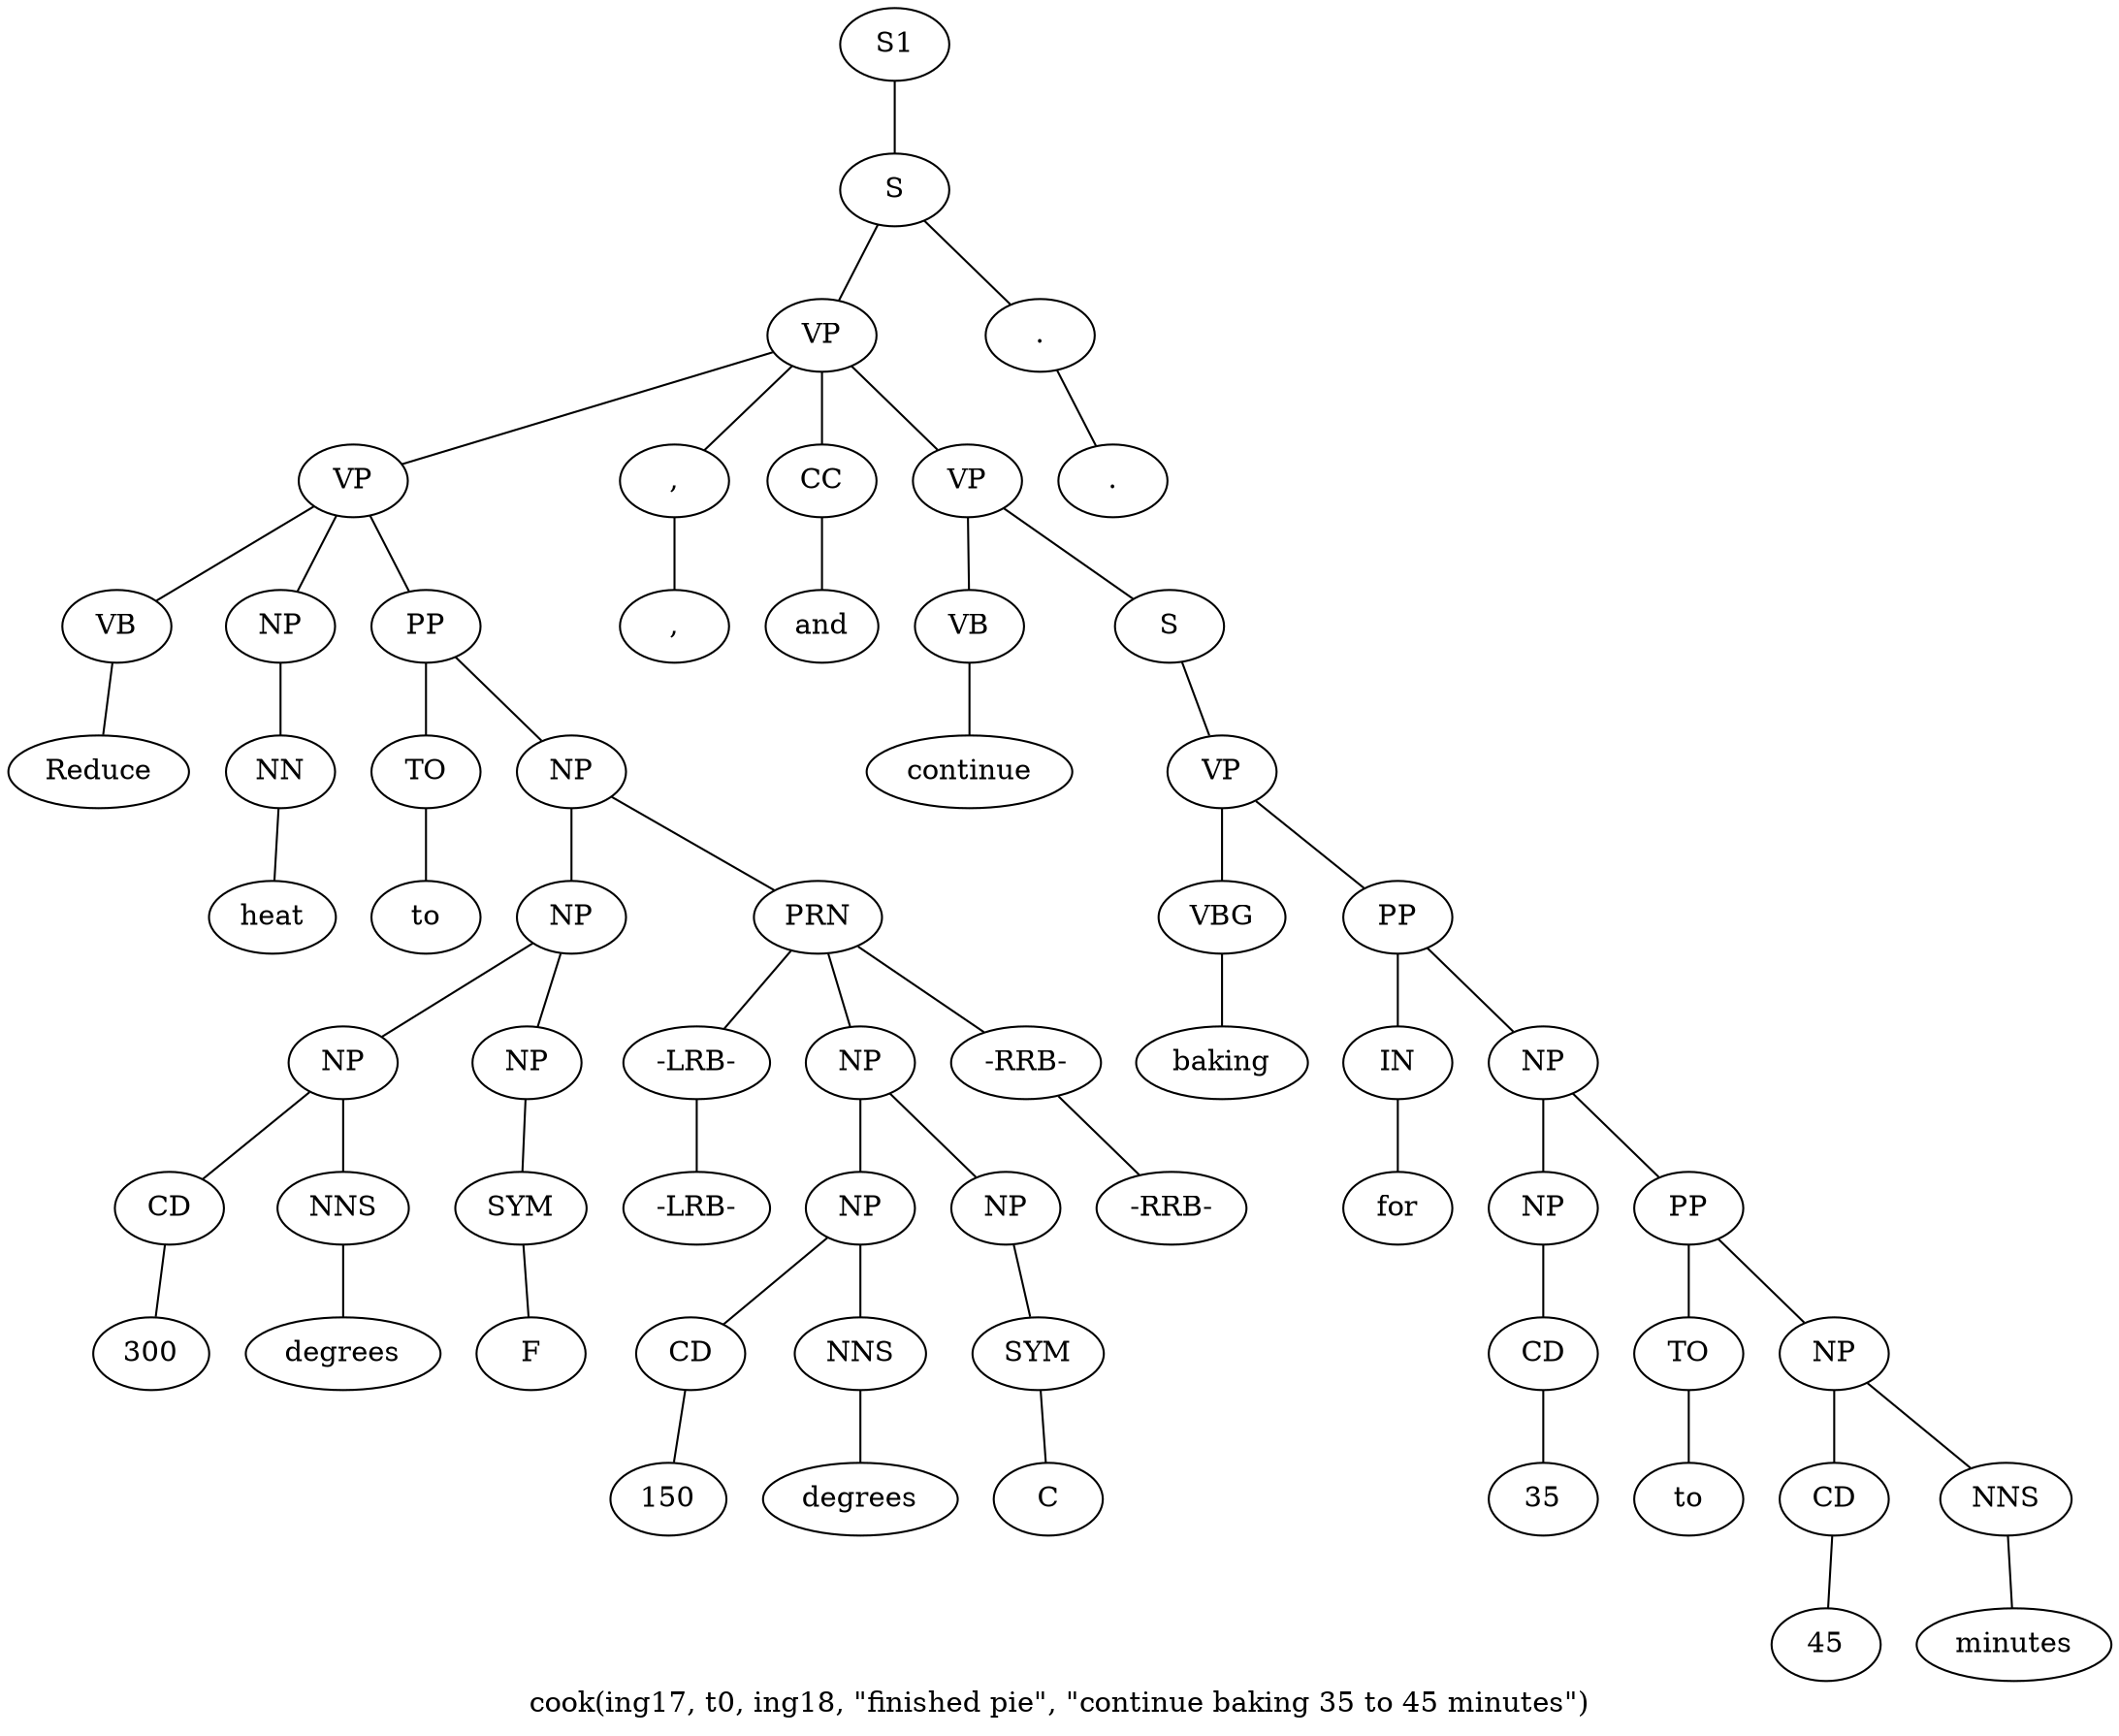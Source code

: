 graph SyntaxGraph {
	label = "cook(ing17, t0, ing18, \"finished pie\", \"continue baking 35 to 45 minutes\")";
	Node0 [label="S1"];
	Node1 [label="S"];
	Node2 [label="VP"];
	Node3 [label="VP"];
	Node4 [label="VB"];
	Node5 [label="Reduce"];
	Node6 [label="NP"];
	Node7 [label="NN"];
	Node8 [label="heat"];
	Node9 [label="PP"];
	Node10 [label="TO"];
	Node11 [label="to"];
	Node12 [label="NP"];
	Node13 [label="NP"];
	Node14 [label="NP"];
	Node15 [label="CD"];
	Node16 [label="300"];
	Node17 [label="NNS"];
	Node18 [label="degrees"];
	Node19 [label="NP"];
	Node20 [label="SYM"];
	Node21 [label="F"];
	Node22 [label="PRN"];
	Node23 [label="-LRB-"];
	Node24 [label="-LRB-"];
	Node25 [label="NP"];
	Node26 [label="NP"];
	Node27 [label="CD"];
	Node28 [label="150"];
	Node29 [label="NNS"];
	Node30 [label="degrees"];
	Node31 [label="NP"];
	Node32 [label="SYM"];
	Node33 [label="C"];
	Node34 [label="-RRB-"];
	Node35 [label="-RRB-"];
	Node36 [label=","];
	Node37 [label=","];
	Node38 [label="CC"];
	Node39 [label="and"];
	Node40 [label="VP"];
	Node41 [label="VB"];
	Node42 [label="continue"];
	Node43 [label="S"];
	Node44 [label="VP"];
	Node45 [label="VBG"];
	Node46 [label="baking"];
	Node47 [label="PP"];
	Node48 [label="IN"];
	Node49 [label="for"];
	Node50 [label="NP"];
	Node51 [label="NP"];
	Node52 [label="CD"];
	Node53 [label="35"];
	Node54 [label="PP"];
	Node55 [label="TO"];
	Node56 [label="to"];
	Node57 [label="NP"];
	Node58 [label="CD"];
	Node59 [label="45"];
	Node60 [label="NNS"];
	Node61 [label="minutes"];
	Node62 [label="."];
	Node63 [label="."];

	Node0 -- Node1;
	Node1 -- Node2;
	Node1 -- Node62;
	Node2 -- Node3;
	Node2 -- Node36;
	Node2 -- Node38;
	Node2 -- Node40;
	Node3 -- Node4;
	Node3 -- Node6;
	Node3 -- Node9;
	Node4 -- Node5;
	Node6 -- Node7;
	Node7 -- Node8;
	Node9 -- Node10;
	Node9 -- Node12;
	Node10 -- Node11;
	Node12 -- Node13;
	Node12 -- Node22;
	Node13 -- Node14;
	Node13 -- Node19;
	Node14 -- Node15;
	Node14 -- Node17;
	Node15 -- Node16;
	Node17 -- Node18;
	Node19 -- Node20;
	Node20 -- Node21;
	Node22 -- Node23;
	Node22 -- Node25;
	Node22 -- Node34;
	Node23 -- Node24;
	Node25 -- Node26;
	Node25 -- Node31;
	Node26 -- Node27;
	Node26 -- Node29;
	Node27 -- Node28;
	Node29 -- Node30;
	Node31 -- Node32;
	Node32 -- Node33;
	Node34 -- Node35;
	Node36 -- Node37;
	Node38 -- Node39;
	Node40 -- Node41;
	Node40 -- Node43;
	Node41 -- Node42;
	Node43 -- Node44;
	Node44 -- Node45;
	Node44 -- Node47;
	Node45 -- Node46;
	Node47 -- Node48;
	Node47 -- Node50;
	Node48 -- Node49;
	Node50 -- Node51;
	Node50 -- Node54;
	Node51 -- Node52;
	Node52 -- Node53;
	Node54 -- Node55;
	Node54 -- Node57;
	Node55 -- Node56;
	Node57 -- Node58;
	Node57 -- Node60;
	Node58 -- Node59;
	Node60 -- Node61;
	Node62 -- Node63;
}